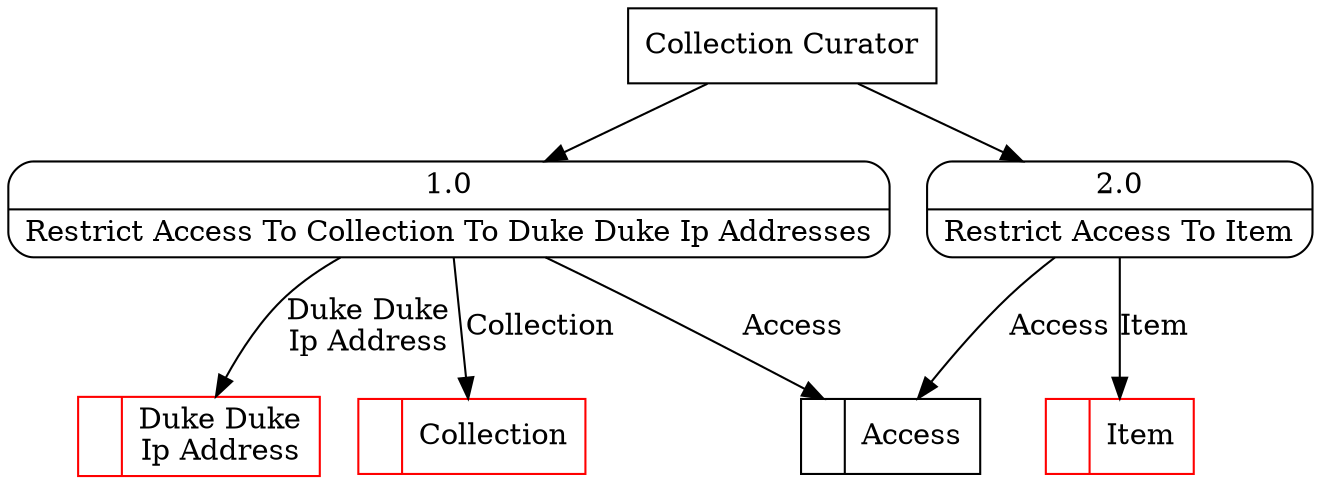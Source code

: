 digraph dfd2{ 
node[shape=record]
200 [label="<f0>  |<f1> Access " ];
201 [label="<f0>  |<f1> Collection " color=red];
202 [label="<f0>  |<f1> Item " color=red];
203 [label="<f0>  |<f1> Duke Duke\nIp Address " color=red];
204 [label="Collection Curator" shape=box];
205 [label="{<f0> 1.0|<f1> Restrict Access To Collection To Duke Duke Ip Addresses }" shape=Mrecord];
206 [label="{<f0> 2.0|<f1> Restrict Access To Item }" shape=Mrecord];
204 -> 205
204 -> 206
205 -> 200 [label="Access"]
205 -> 201 [label="Collection"]
205 -> 203 [label="Duke Duke\nIp Address"]
206 -> 202 [label="Item"]
206 -> 200 [label="Access"]
}